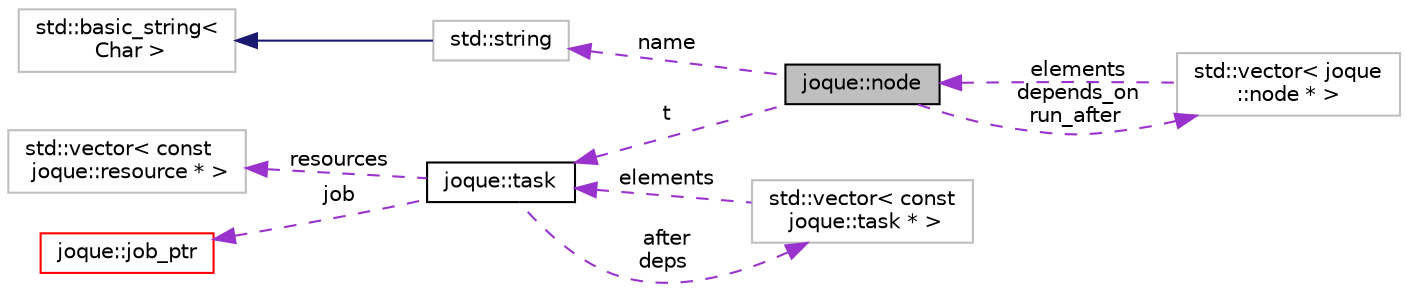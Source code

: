 digraph "joque::node"
{
 // LATEX_PDF_SIZE
  edge [fontname="Helvetica",fontsize="10",labelfontname="Helvetica",labelfontsize="10"];
  node [fontname="Helvetica",fontsize="10",shape=record];
  rankdir="LR";
  Node1 [label="joque::node",height=0.2,width=0.4,color="black", fillcolor="grey75", style="filled", fontcolor="black",tooltip="Node representing all execution-related information for one task."];
  Node2 -> Node1 [dir="back",color="darkorchid3",fontsize="10",style="dashed",label=" depends_on\nrun_after" ,fontname="Helvetica"];
  Node2 [label="std::vector\< joque\l::node * \>",height=0.2,width=0.4,color="grey75", fillcolor="white", style="filled",tooltip=" "];
  Node1 -> Node2 [dir="back",color="darkorchid3",fontsize="10",style="dashed",label=" elements" ,fontname="Helvetica"];
  Node3 -> Node1 [dir="back",color="darkorchid3",fontsize="10",style="dashed",label=" name" ,fontname="Helvetica"];
  Node3 [label="std::string",height=0.2,width=0.4,color="grey75", fillcolor="white", style="filled",tooltip=" "];
  Node4 -> Node3 [dir="back",color="midnightblue",fontsize="10",style="solid",fontname="Helvetica"];
  Node4 [label="std::basic_string\<\l Char \>",height=0.2,width=0.4,color="grey75", fillcolor="white", style="filled",tooltip=" "];
  Node5 -> Node1 [dir="back",color="darkorchid3",fontsize="10",style="dashed",label=" t" ,fontname="Helvetica"];
  Node5 [label="joque::task",height=0.2,width=0.4,color="black", fillcolor="white", style="filled",URL="$namespacejoque.html#structjoque_1_1task",tooltip=" "];
  Node6 -> Node5 [dir="back",color="darkorchid3",fontsize="10",style="dashed",label=" resources" ,fontname="Helvetica"];
  Node6 [label="std::vector\< const\l joque::resource * \>",height=0.2,width=0.4,color="grey75", fillcolor="white", style="filled",tooltip=" "];
  Node8 -> Node5 [dir="back",color="darkorchid3",fontsize="10",style="dashed",label=" job" ,fontname="Helvetica"];
  Node8 [label="joque::job_ptr",height=0.2,width=0.4,color="red", fillcolor="white", style="filled",URL="$structjoque_1_1job__ptr.html",tooltip=" "];
  Node11 -> Node5 [dir="back",color="darkorchid3",fontsize="10",style="dashed",label=" after\ndeps" ,fontname="Helvetica"];
  Node11 [label="std::vector\< const\l joque::task * \>",height=0.2,width=0.4,color="grey75", fillcolor="white", style="filled",tooltip=" "];
  Node5 -> Node11 [dir="back",color="darkorchid3",fontsize="10",style="dashed",label=" elements" ,fontname="Helvetica"];
}
